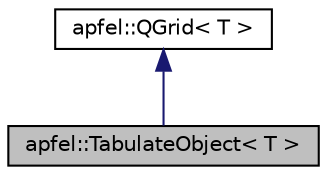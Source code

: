 digraph "apfel::TabulateObject&lt; T &gt;"
{
  edge [fontname="Helvetica",fontsize="10",labelfontname="Helvetica",labelfontsize="10"];
  node [fontname="Helvetica",fontsize="10",shape=record];
  Node0 [label="apfel::TabulateObject\< T \>",height=0.2,width=0.4,color="black", fillcolor="grey75", style="filled", fontcolor="black"];
  Node1 -> Node0 [dir="back",color="midnightblue",fontsize="10",style="solid",fontname="Helvetica"];
  Node1 [label="apfel::QGrid\< T \>",height=0.2,width=0.4,color="black", fillcolor="white", style="filled",URL="$a00483.html",tooltip="Class for the Q-space interpolation QGrids. "];
}
